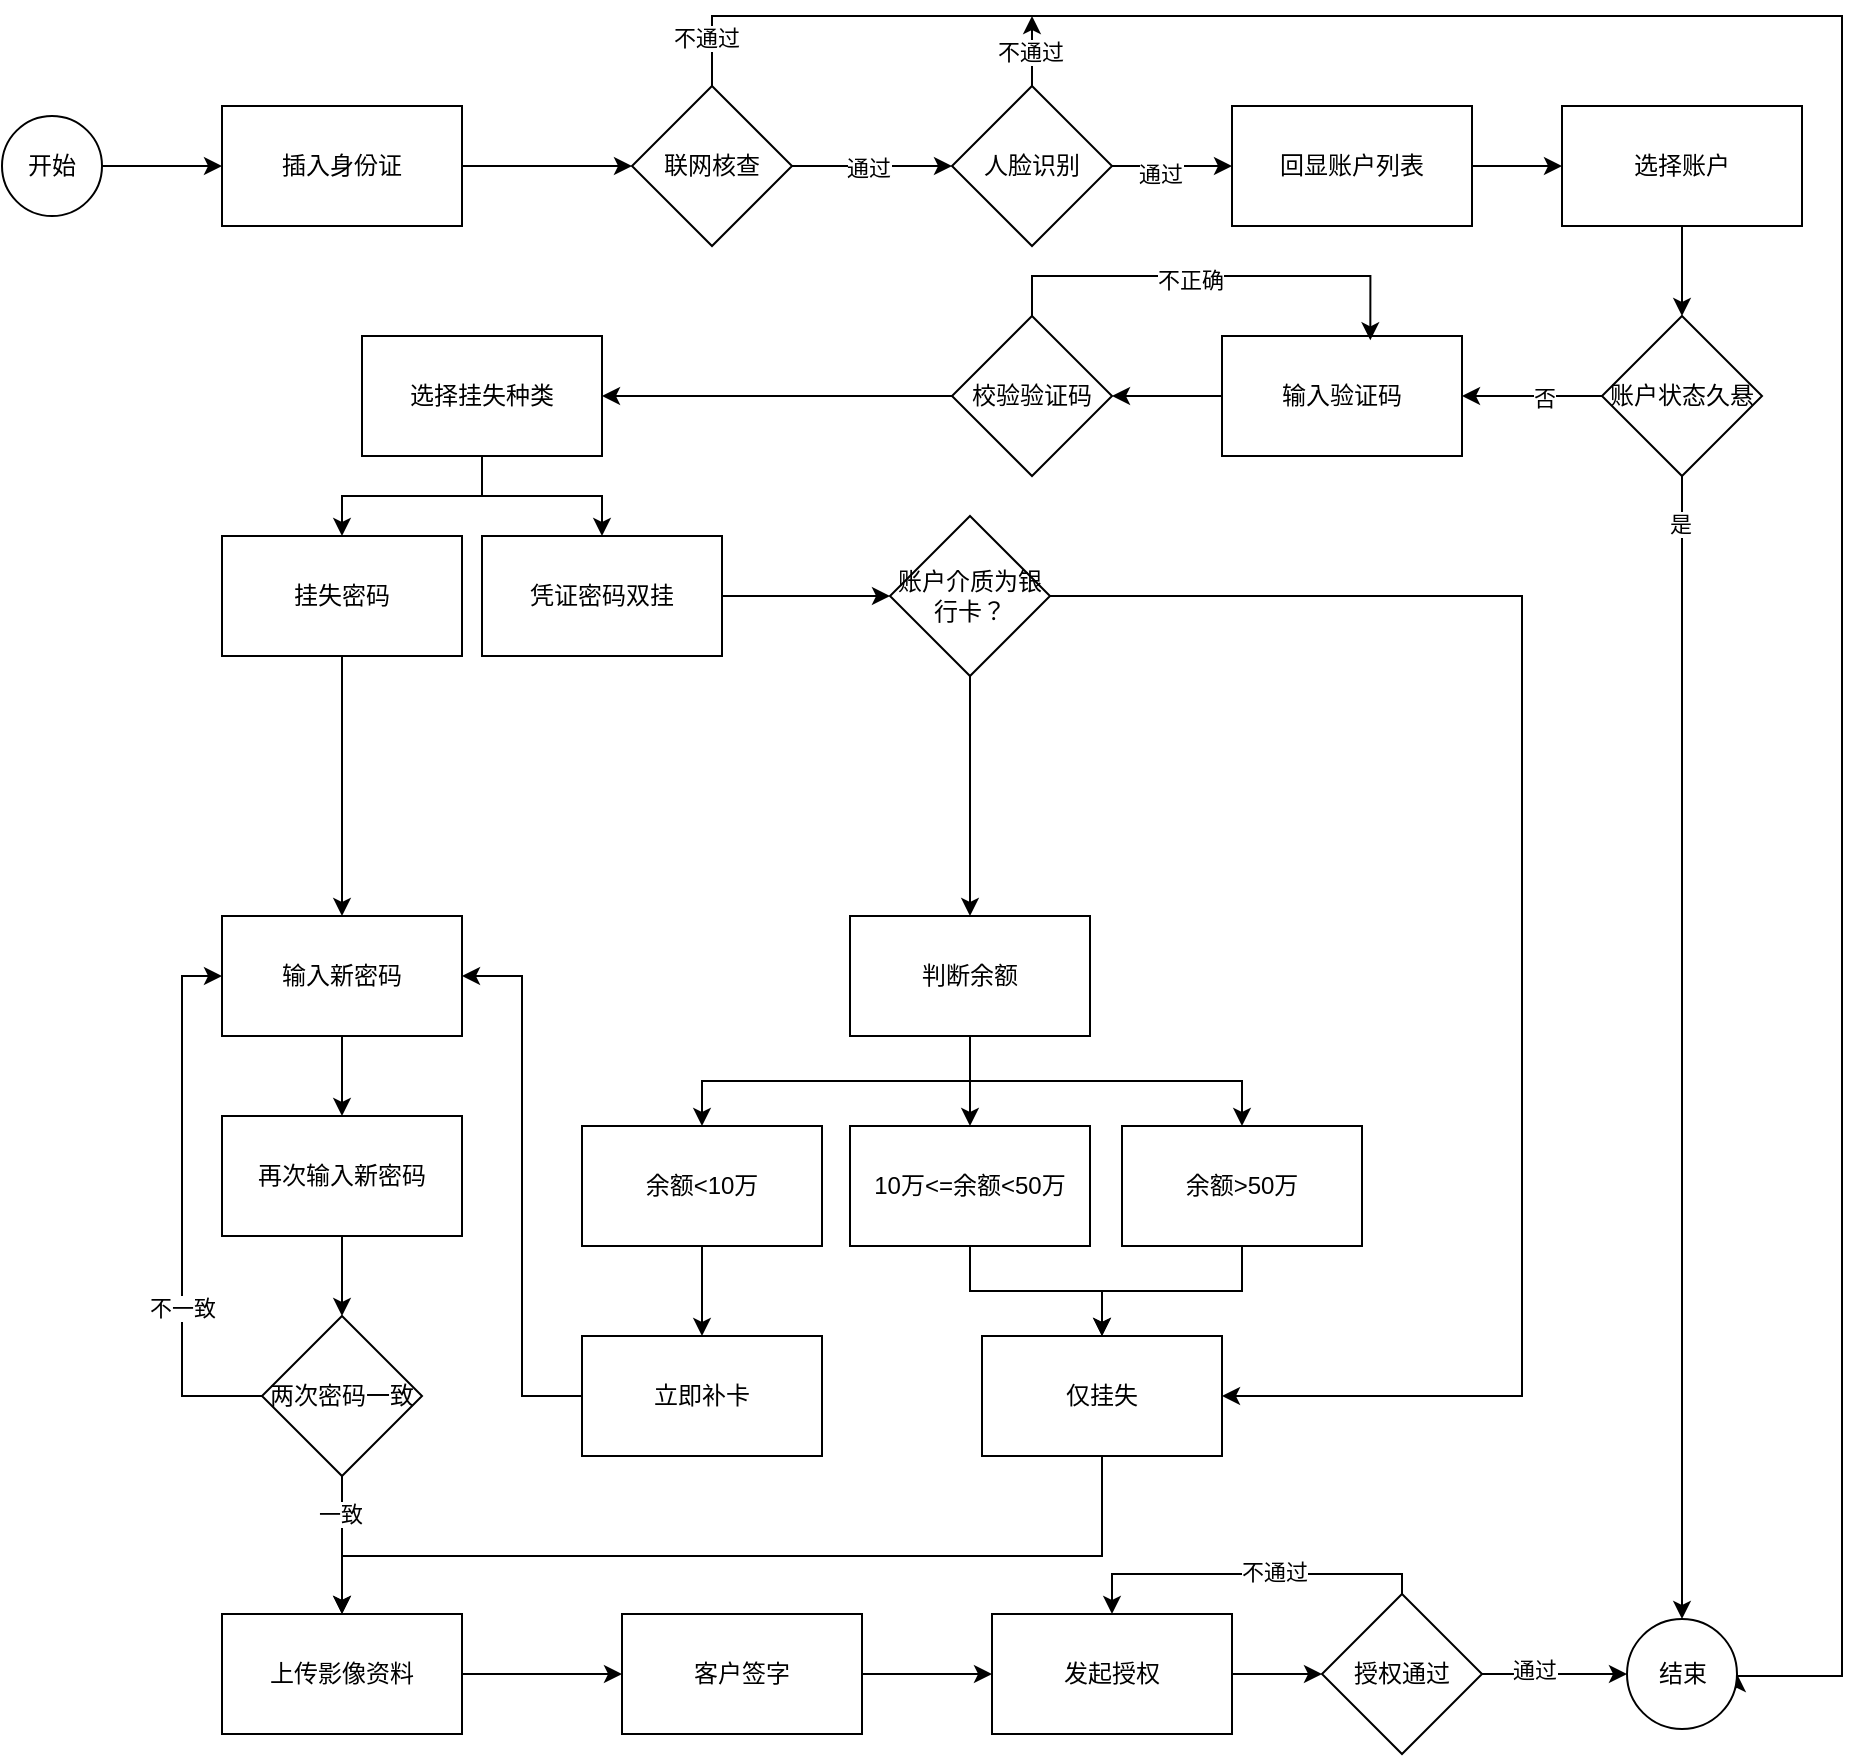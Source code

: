 <mxfile version="25.0.3">
  <diagram name="第 1 页" id="KlER4jMWqLEADxzepGhq">
    <mxGraphModel dx="2380" dy="1067" grid="1" gridSize="10" guides="1" tooltips="1" connect="1" arrows="1" fold="1" page="1" pageScale="1" pageWidth="827" pageHeight="1169" math="0" shadow="0">
      <root>
        <mxCell id="0" />
        <mxCell id="1" parent="0" />
        <mxCell id="2QBvfWVRScokN3zeO-RB-6" value="" style="edgeStyle=orthogonalEdgeStyle;rounded=0;orthogonalLoop=1;jettySize=auto;html=1;" edge="1" parent="1" source="2QBvfWVRScokN3zeO-RB-1" target="2QBvfWVRScokN3zeO-RB-5">
          <mxGeometry relative="1" as="geometry" />
        </mxCell>
        <mxCell id="2QBvfWVRScokN3zeO-RB-1" value="开始" style="ellipse;whiteSpace=wrap;html=1;aspect=fixed;" vertex="1" parent="1">
          <mxGeometry x="70" y="110" width="50" height="50" as="geometry" />
        </mxCell>
        <mxCell id="2QBvfWVRScokN3zeO-RB-10" value="" style="edgeStyle=orthogonalEdgeStyle;rounded=0;orthogonalLoop=1;jettySize=auto;html=1;" edge="1" parent="1" source="2QBvfWVRScokN3zeO-RB-5" target="2QBvfWVRScokN3zeO-RB-9">
          <mxGeometry relative="1" as="geometry" />
        </mxCell>
        <mxCell id="2QBvfWVRScokN3zeO-RB-5" value="插入身份证" style="whiteSpace=wrap;html=1;" vertex="1" parent="1">
          <mxGeometry x="180" y="105" width="120" height="60" as="geometry" />
        </mxCell>
        <mxCell id="2QBvfWVRScokN3zeO-RB-12" value="" style="edgeStyle=orthogonalEdgeStyle;rounded=0;orthogonalLoop=1;jettySize=auto;html=1;" edge="1" parent="1" source="2QBvfWVRScokN3zeO-RB-9" target="2QBvfWVRScokN3zeO-RB-11">
          <mxGeometry relative="1" as="geometry" />
        </mxCell>
        <mxCell id="2QBvfWVRScokN3zeO-RB-36" value="通过" style="edgeLabel;html=1;align=center;verticalAlign=middle;resizable=0;points=[];" vertex="1" connectable="0" parent="2QBvfWVRScokN3zeO-RB-12">
          <mxGeometry x="-0.05" y="-1" relative="1" as="geometry">
            <mxPoint as="offset" />
          </mxGeometry>
        </mxCell>
        <mxCell id="2QBvfWVRScokN3zeO-RB-122" style="edgeStyle=orthogonalEdgeStyle;rounded=0;orthogonalLoop=1;jettySize=auto;html=1;entryX=1;entryY=0.5;entryDx=0;entryDy=0;" edge="1" parent="1" source="2QBvfWVRScokN3zeO-RB-9" target="2QBvfWVRScokN3zeO-RB-32">
          <mxGeometry relative="1" as="geometry">
            <Array as="points">
              <mxPoint x="425" y="60" />
              <mxPoint x="990" y="60" />
              <mxPoint x="990" y="890" />
            </Array>
          </mxGeometry>
        </mxCell>
        <mxCell id="2QBvfWVRScokN3zeO-RB-125" value="不通过" style="edgeLabel;html=1;align=center;verticalAlign=middle;resizable=0;points=[];" vertex="1" connectable="0" parent="2QBvfWVRScokN3zeO-RB-122">
          <mxGeometry x="-0.967" y="3" relative="1" as="geometry">
            <mxPoint as="offset" />
          </mxGeometry>
        </mxCell>
        <mxCell id="2QBvfWVRScokN3zeO-RB-9" value="联网核查" style="rhombus;whiteSpace=wrap;html=1;" vertex="1" parent="1">
          <mxGeometry x="385" y="95" width="80" height="80" as="geometry" />
        </mxCell>
        <mxCell id="2QBvfWVRScokN3zeO-RB-14" value="" style="edgeStyle=orthogonalEdgeStyle;rounded=0;orthogonalLoop=1;jettySize=auto;html=1;" edge="1" parent="1" source="2QBvfWVRScokN3zeO-RB-11" target="2QBvfWVRScokN3zeO-RB-13">
          <mxGeometry relative="1" as="geometry" />
        </mxCell>
        <mxCell id="2QBvfWVRScokN3zeO-RB-37" value="通过" style="edgeLabel;html=1;align=center;verticalAlign=middle;resizable=0;points=[];" vertex="1" connectable="0" parent="2QBvfWVRScokN3zeO-RB-14">
          <mxGeometry x="-0.2" y="-4" relative="1" as="geometry">
            <mxPoint as="offset" />
          </mxGeometry>
        </mxCell>
        <mxCell id="2QBvfWVRScokN3zeO-RB-123" style="edgeStyle=orthogonalEdgeStyle;rounded=0;orthogonalLoop=1;jettySize=auto;html=1;" edge="1" parent="1" source="2QBvfWVRScokN3zeO-RB-11">
          <mxGeometry relative="1" as="geometry">
            <mxPoint x="585" y="60" as="targetPoint" />
          </mxGeometry>
        </mxCell>
        <mxCell id="2QBvfWVRScokN3zeO-RB-124" value="不通过" style="edgeLabel;html=1;align=center;verticalAlign=middle;resizable=0;points=[];" vertex="1" connectable="0" parent="2QBvfWVRScokN3zeO-RB-123">
          <mxGeometry x="-0.155" y="1" relative="1" as="geometry">
            <mxPoint y="-2" as="offset" />
          </mxGeometry>
        </mxCell>
        <mxCell id="2QBvfWVRScokN3zeO-RB-11" value="人脸识别" style="rhombus;whiteSpace=wrap;html=1;" vertex="1" parent="1">
          <mxGeometry x="545" y="95" width="80" height="80" as="geometry" />
        </mxCell>
        <mxCell id="2QBvfWVRScokN3zeO-RB-115" value="" style="edgeStyle=orthogonalEdgeStyle;rounded=0;orthogonalLoop=1;jettySize=auto;html=1;" edge="1" parent="1" source="2QBvfWVRScokN3zeO-RB-13" target="2QBvfWVRScokN3zeO-RB-114">
          <mxGeometry relative="1" as="geometry" />
        </mxCell>
        <mxCell id="2QBvfWVRScokN3zeO-RB-13" value="回显账户列表" style="whiteSpace=wrap;html=1;" vertex="1" parent="1">
          <mxGeometry x="685" y="105" width="120" height="60" as="geometry" />
        </mxCell>
        <mxCell id="2QBvfWVRScokN3zeO-RB-32" value="结束" style="ellipse;whiteSpace=wrap;html=1;" vertex="1" parent="1">
          <mxGeometry x="882.5" y="861.5" width="55" height="55" as="geometry" />
        </mxCell>
        <mxCell id="2QBvfWVRScokN3zeO-RB-60" value="" style="edgeStyle=orthogonalEdgeStyle;rounded=0;orthogonalLoop=1;jettySize=auto;html=1;" edge="1" parent="1" source="2QBvfWVRScokN3zeO-RB-57" target="2QBvfWVRScokN3zeO-RB-59">
          <mxGeometry relative="1" as="geometry" />
        </mxCell>
        <mxCell id="2QBvfWVRScokN3zeO-RB-57" value="输入验证码" style="whiteSpace=wrap;html=1;" vertex="1" parent="1">
          <mxGeometry x="680" y="220" width="120" height="60" as="geometry" />
        </mxCell>
        <mxCell id="2QBvfWVRScokN3zeO-RB-63" value="" style="edgeStyle=orthogonalEdgeStyle;rounded=0;orthogonalLoop=1;jettySize=auto;html=1;" edge="1" parent="1" source="2QBvfWVRScokN3zeO-RB-59" target="2QBvfWVRScokN3zeO-RB-62">
          <mxGeometry relative="1" as="geometry" />
        </mxCell>
        <mxCell id="2QBvfWVRScokN3zeO-RB-59" value="校验验证码" style="rhombus;whiteSpace=wrap;html=1;" vertex="1" parent="1">
          <mxGeometry x="545" y="210" width="80" height="80" as="geometry" />
        </mxCell>
        <mxCell id="2QBvfWVRScokN3zeO-RB-65" value="" style="edgeStyle=orthogonalEdgeStyle;rounded=0;orthogonalLoop=1;jettySize=auto;html=1;" edge="1" parent="1" source="2QBvfWVRScokN3zeO-RB-62" target="2QBvfWVRScokN3zeO-RB-64">
          <mxGeometry relative="1" as="geometry" />
        </mxCell>
        <mxCell id="2QBvfWVRScokN3zeO-RB-85" value="" style="edgeStyle=orthogonalEdgeStyle;rounded=0;orthogonalLoop=1;jettySize=auto;html=1;" edge="1" parent="1" source="2QBvfWVRScokN3zeO-RB-62" target="2QBvfWVRScokN3zeO-RB-66">
          <mxGeometry relative="1" as="geometry" />
        </mxCell>
        <mxCell id="2QBvfWVRScokN3zeO-RB-62" value="选择挂失种类" style="whiteSpace=wrap;html=1;" vertex="1" parent="1">
          <mxGeometry x="250" y="220" width="120" height="60" as="geometry" />
        </mxCell>
        <mxCell id="2QBvfWVRScokN3zeO-RB-69" value="" style="edgeStyle=orthogonalEdgeStyle;rounded=0;orthogonalLoop=1;jettySize=auto;html=1;" edge="1" parent="1" source="2QBvfWVRScokN3zeO-RB-64" target="2QBvfWVRScokN3zeO-RB-68">
          <mxGeometry relative="1" as="geometry" />
        </mxCell>
        <mxCell id="2QBvfWVRScokN3zeO-RB-64" value="挂失密码" style="whiteSpace=wrap;html=1;" vertex="1" parent="1">
          <mxGeometry x="180" y="320" width="120" height="60" as="geometry" />
        </mxCell>
        <mxCell id="2QBvfWVRScokN3zeO-RB-130" value="" style="edgeStyle=orthogonalEdgeStyle;rounded=0;orthogonalLoop=1;jettySize=auto;html=1;" edge="1" parent="1" source="2QBvfWVRScokN3zeO-RB-66" target="2QBvfWVRScokN3zeO-RB-129">
          <mxGeometry relative="1" as="geometry" />
        </mxCell>
        <mxCell id="2QBvfWVRScokN3zeO-RB-66" value="凭证密码双挂" style="whiteSpace=wrap;html=1;" vertex="1" parent="1">
          <mxGeometry x="310" y="320" width="120" height="60" as="geometry" />
        </mxCell>
        <mxCell id="2QBvfWVRScokN3zeO-RB-71" value="" style="edgeStyle=orthogonalEdgeStyle;rounded=0;orthogonalLoop=1;jettySize=auto;html=1;" edge="1" parent="1" source="2QBvfWVRScokN3zeO-RB-68" target="2QBvfWVRScokN3zeO-RB-70">
          <mxGeometry relative="1" as="geometry" />
        </mxCell>
        <mxCell id="2QBvfWVRScokN3zeO-RB-68" value="输入新密码" style="whiteSpace=wrap;html=1;" vertex="1" parent="1">
          <mxGeometry x="180" y="510" width="120" height="60" as="geometry" />
        </mxCell>
        <mxCell id="2QBvfWVRScokN3zeO-RB-73" value="" style="edgeStyle=orthogonalEdgeStyle;rounded=0;orthogonalLoop=1;jettySize=auto;html=1;" edge="1" parent="1" source="2QBvfWVRScokN3zeO-RB-70" target="2QBvfWVRScokN3zeO-RB-72">
          <mxGeometry relative="1" as="geometry" />
        </mxCell>
        <mxCell id="2QBvfWVRScokN3zeO-RB-70" value="再次输入新密码" style="whiteSpace=wrap;html=1;" vertex="1" parent="1">
          <mxGeometry x="180" y="610" width="120" height="60" as="geometry" />
        </mxCell>
        <mxCell id="2QBvfWVRScokN3zeO-RB-95" value="" style="edgeStyle=orthogonalEdgeStyle;rounded=0;orthogonalLoop=1;jettySize=auto;html=1;" edge="1" parent="1" source="2QBvfWVRScokN3zeO-RB-72" target="2QBvfWVRScokN3zeO-RB-94">
          <mxGeometry relative="1" as="geometry" />
        </mxCell>
        <mxCell id="2QBvfWVRScokN3zeO-RB-107" value="一致" style="edgeLabel;html=1;align=center;verticalAlign=middle;resizable=0;points=[];" vertex="1" connectable="0" parent="2QBvfWVRScokN3zeO-RB-95">
          <mxGeometry x="-0.45" y="-1" relative="1" as="geometry">
            <mxPoint as="offset" />
          </mxGeometry>
        </mxCell>
        <mxCell id="2QBvfWVRScokN3zeO-RB-108" style="edgeStyle=orthogonalEdgeStyle;rounded=0;orthogonalLoop=1;jettySize=auto;html=1;entryX=0;entryY=0.5;entryDx=0;entryDy=0;exitX=0;exitY=0.5;exitDx=0;exitDy=0;" edge="1" parent="1" source="2QBvfWVRScokN3zeO-RB-72" target="2QBvfWVRScokN3zeO-RB-68">
          <mxGeometry relative="1" as="geometry" />
        </mxCell>
        <mxCell id="2QBvfWVRScokN3zeO-RB-109" value="不一致" style="edgeLabel;html=1;align=center;verticalAlign=middle;resizable=0;points=[];" vertex="1" connectable="0" parent="2QBvfWVRScokN3zeO-RB-108">
          <mxGeometry x="-0.378" relative="1" as="geometry">
            <mxPoint as="offset" />
          </mxGeometry>
        </mxCell>
        <mxCell id="2QBvfWVRScokN3zeO-RB-72" value="两次密码一致" style="rhombus;whiteSpace=wrap;html=1;" vertex="1" parent="1">
          <mxGeometry x="200" y="710" width="80" height="80" as="geometry" />
        </mxCell>
        <mxCell id="2QBvfWVRScokN3zeO-RB-81" value="" style="edgeStyle=orthogonalEdgeStyle;rounded=0;orthogonalLoop=1;jettySize=auto;html=1;" edge="1" parent="1" source="2QBvfWVRScokN3zeO-RB-78" target="2QBvfWVRScokN3zeO-RB-80">
          <mxGeometry relative="1" as="geometry" />
        </mxCell>
        <mxCell id="2QBvfWVRScokN3zeO-RB-89" value="" style="edgeStyle=orthogonalEdgeStyle;rounded=0;orthogonalLoop=1;jettySize=auto;html=1;exitX=0.5;exitY=1;exitDx=0;exitDy=0;" edge="1" parent="1" source="2QBvfWVRScokN3zeO-RB-78" target="2QBvfWVRScokN3zeO-RB-88">
          <mxGeometry relative="1" as="geometry" />
        </mxCell>
        <mxCell id="2QBvfWVRScokN3zeO-RB-91" value="" style="edgeStyle=orthogonalEdgeStyle;rounded=0;orthogonalLoop=1;jettySize=auto;html=1;exitX=0.5;exitY=1;exitDx=0;exitDy=0;" edge="1" parent="1" source="2QBvfWVRScokN3zeO-RB-78" target="2QBvfWVRScokN3zeO-RB-90">
          <mxGeometry relative="1" as="geometry" />
        </mxCell>
        <mxCell id="2QBvfWVRScokN3zeO-RB-78" value="判断余额" style="whiteSpace=wrap;html=1;" vertex="1" parent="1">
          <mxGeometry x="494" y="510" width="120" height="60" as="geometry" />
        </mxCell>
        <mxCell id="2QBvfWVRScokN3zeO-RB-111" style="edgeStyle=orthogonalEdgeStyle;rounded=0;orthogonalLoop=1;jettySize=auto;html=1;entryX=0.5;entryY=0;entryDx=0;entryDy=0;" edge="1" parent="1" source="2QBvfWVRScokN3zeO-RB-80" target="2QBvfWVRScokN3zeO-RB-110">
          <mxGeometry relative="1" as="geometry" />
        </mxCell>
        <mxCell id="2QBvfWVRScokN3zeO-RB-80" value="10万&amp;lt;=余额&amp;lt;50万" style="whiteSpace=wrap;html=1;" vertex="1" parent="1">
          <mxGeometry x="494" y="615" width="120" height="60" as="geometry" />
        </mxCell>
        <mxCell id="2QBvfWVRScokN3zeO-RB-93" style="edgeStyle=orthogonalEdgeStyle;rounded=0;orthogonalLoop=1;jettySize=auto;html=1;entryX=1;entryY=0.5;entryDx=0;entryDy=0;" edge="1" parent="1" source="2QBvfWVRScokN3zeO-RB-86" target="2QBvfWVRScokN3zeO-RB-68">
          <mxGeometry relative="1" as="geometry" />
        </mxCell>
        <mxCell id="2QBvfWVRScokN3zeO-RB-86" value="立即补卡" style="whiteSpace=wrap;html=1;" vertex="1" parent="1">
          <mxGeometry x="360" y="720" width="120" height="60" as="geometry" />
        </mxCell>
        <mxCell id="2QBvfWVRScokN3zeO-RB-112" style="edgeStyle=orthogonalEdgeStyle;rounded=0;orthogonalLoop=1;jettySize=auto;html=1;entryX=0.5;entryY=0;entryDx=0;entryDy=0;" edge="1" parent="1" source="2QBvfWVRScokN3zeO-RB-88" target="2QBvfWVRScokN3zeO-RB-110">
          <mxGeometry relative="1" as="geometry" />
        </mxCell>
        <mxCell id="2QBvfWVRScokN3zeO-RB-88" value="余额&amp;gt;50万" style="whiteSpace=wrap;html=1;" vertex="1" parent="1">
          <mxGeometry x="630" y="615" width="120" height="60" as="geometry" />
        </mxCell>
        <mxCell id="2QBvfWVRScokN3zeO-RB-92" value="" style="edgeStyle=orthogonalEdgeStyle;rounded=0;orthogonalLoop=1;jettySize=auto;html=1;" edge="1" parent="1" source="2QBvfWVRScokN3zeO-RB-90" target="2QBvfWVRScokN3zeO-RB-86">
          <mxGeometry relative="1" as="geometry" />
        </mxCell>
        <mxCell id="2QBvfWVRScokN3zeO-RB-90" value="余额&amp;lt;10万" style="whiteSpace=wrap;html=1;" vertex="1" parent="1">
          <mxGeometry x="360" y="615" width="120" height="60" as="geometry" />
        </mxCell>
        <mxCell id="2QBvfWVRScokN3zeO-RB-97" value="" style="edgeStyle=orthogonalEdgeStyle;rounded=0;orthogonalLoop=1;jettySize=auto;html=1;" edge="1" parent="1" source="2QBvfWVRScokN3zeO-RB-94" target="2QBvfWVRScokN3zeO-RB-96">
          <mxGeometry relative="1" as="geometry" />
        </mxCell>
        <mxCell id="2QBvfWVRScokN3zeO-RB-94" value="上传影像资料" style="whiteSpace=wrap;html=1;" vertex="1" parent="1">
          <mxGeometry x="180" y="859" width="120" height="60" as="geometry" />
        </mxCell>
        <mxCell id="2QBvfWVRScokN3zeO-RB-101" value="" style="edgeStyle=orthogonalEdgeStyle;rounded=0;orthogonalLoop=1;jettySize=auto;html=1;" edge="1" parent="1" source="2QBvfWVRScokN3zeO-RB-96" target="2QBvfWVRScokN3zeO-RB-100">
          <mxGeometry relative="1" as="geometry" />
        </mxCell>
        <mxCell id="2QBvfWVRScokN3zeO-RB-96" value="客户签字" style="whiteSpace=wrap;html=1;" vertex="1" parent="1">
          <mxGeometry x="380" y="859" width="120" height="60" as="geometry" />
        </mxCell>
        <mxCell id="2QBvfWVRScokN3zeO-RB-103" value="" style="edgeStyle=orthogonalEdgeStyle;rounded=0;orthogonalLoop=1;jettySize=auto;html=1;" edge="1" parent="1" source="2QBvfWVRScokN3zeO-RB-98" target="2QBvfWVRScokN3zeO-RB-32">
          <mxGeometry relative="1" as="geometry" />
        </mxCell>
        <mxCell id="2QBvfWVRScokN3zeO-RB-106" value="通过" style="edgeLabel;html=1;align=center;verticalAlign=middle;resizable=0;points=[];" vertex="1" connectable="0" parent="2QBvfWVRScokN3zeO-RB-103">
          <mxGeometry x="-0.284" y="2" relative="1" as="geometry">
            <mxPoint as="offset" />
          </mxGeometry>
        </mxCell>
        <mxCell id="2QBvfWVRScokN3zeO-RB-104" style="edgeStyle=orthogonalEdgeStyle;rounded=0;orthogonalLoop=1;jettySize=auto;html=1;entryX=0.5;entryY=0;entryDx=0;entryDy=0;" edge="1" parent="1" source="2QBvfWVRScokN3zeO-RB-98" target="2QBvfWVRScokN3zeO-RB-100">
          <mxGeometry relative="1" as="geometry">
            <Array as="points">
              <mxPoint x="770" y="839" />
              <mxPoint x="625" y="839" />
            </Array>
          </mxGeometry>
        </mxCell>
        <mxCell id="2QBvfWVRScokN3zeO-RB-105" value="不通过" style="edgeLabel;html=1;align=center;verticalAlign=middle;resizable=0;points=[];" vertex="1" connectable="0" parent="2QBvfWVRScokN3zeO-RB-104">
          <mxGeometry x="-0.154" y="-1" relative="1" as="geometry">
            <mxPoint as="offset" />
          </mxGeometry>
        </mxCell>
        <mxCell id="2QBvfWVRScokN3zeO-RB-98" value="授权通过" style="rhombus;whiteSpace=wrap;html=1;" vertex="1" parent="1">
          <mxGeometry x="730" y="849" width="80" height="80" as="geometry" />
        </mxCell>
        <mxCell id="2QBvfWVRScokN3zeO-RB-102" value="" style="edgeStyle=orthogonalEdgeStyle;rounded=0;orthogonalLoop=1;jettySize=auto;html=1;" edge="1" parent="1" source="2QBvfWVRScokN3zeO-RB-100" target="2QBvfWVRScokN3zeO-RB-98">
          <mxGeometry relative="1" as="geometry" />
        </mxCell>
        <mxCell id="2QBvfWVRScokN3zeO-RB-100" value="发起授权" style="whiteSpace=wrap;html=1;" vertex="1" parent="1">
          <mxGeometry x="565" y="859" width="120" height="60" as="geometry" />
        </mxCell>
        <mxCell id="2QBvfWVRScokN3zeO-RB-113" style="edgeStyle=orthogonalEdgeStyle;rounded=0;orthogonalLoop=1;jettySize=auto;html=1;entryX=0.5;entryY=0;entryDx=0;entryDy=0;" edge="1" parent="1" source="2QBvfWVRScokN3zeO-RB-110" target="2QBvfWVRScokN3zeO-RB-94">
          <mxGeometry relative="1" as="geometry">
            <Array as="points">
              <mxPoint x="620" y="830" />
              <mxPoint x="240" y="830" />
            </Array>
          </mxGeometry>
        </mxCell>
        <mxCell id="2QBvfWVRScokN3zeO-RB-110" value="仅挂失" style="whiteSpace=wrap;html=1;" vertex="1" parent="1">
          <mxGeometry x="560" y="720" width="120" height="60" as="geometry" />
        </mxCell>
        <mxCell id="2QBvfWVRScokN3zeO-RB-117" value="" style="edgeStyle=orthogonalEdgeStyle;rounded=0;orthogonalLoop=1;jettySize=auto;html=1;" edge="1" parent="1" source="2QBvfWVRScokN3zeO-RB-114" target="2QBvfWVRScokN3zeO-RB-116">
          <mxGeometry relative="1" as="geometry" />
        </mxCell>
        <mxCell id="2QBvfWVRScokN3zeO-RB-114" value="选择账户" style="whiteSpace=wrap;html=1;" vertex="1" parent="1">
          <mxGeometry x="850" y="105" width="120" height="60" as="geometry" />
        </mxCell>
        <mxCell id="2QBvfWVRScokN3zeO-RB-118" value="" style="edgeStyle=orthogonalEdgeStyle;rounded=0;orthogonalLoop=1;jettySize=auto;html=1;" edge="1" parent="1" source="2QBvfWVRScokN3zeO-RB-116" target="2QBvfWVRScokN3zeO-RB-57">
          <mxGeometry relative="1" as="geometry" />
        </mxCell>
        <mxCell id="2QBvfWVRScokN3zeO-RB-119" value="否" style="edgeLabel;html=1;align=center;verticalAlign=middle;resizable=0;points=[];" vertex="1" connectable="0" parent="2QBvfWVRScokN3zeO-RB-118">
          <mxGeometry x="-0.171" y="1" relative="1" as="geometry">
            <mxPoint as="offset" />
          </mxGeometry>
        </mxCell>
        <mxCell id="2QBvfWVRScokN3zeO-RB-120" style="edgeStyle=orthogonalEdgeStyle;rounded=0;orthogonalLoop=1;jettySize=auto;html=1;" edge="1" parent="1" source="2QBvfWVRScokN3zeO-RB-116" target="2QBvfWVRScokN3zeO-RB-32">
          <mxGeometry relative="1" as="geometry" />
        </mxCell>
        <mxCell id="2QBvfWVRScokN3zeO-RB-121" value="是" style="edgeLabel;html=1;align=center;verticalAlign=middle;resizable=0;points=[];" vertex="1" connectable="0" parent="2QBvfWVRScokN3zeO-RB-120">
          <mxGeometry x="-0.917" y="-1" relative="1" as="geometry">
            <mxPoint as="offset" />
          </mxGeometry>
        </mxCell>
        <mxCell id="2QBvfWVRScokN3zeO-RB-116" value="账户状态久悬" style="rhombus;whiteSpace=wrap;html=1;" vertex="1" parent="1">
          <mxGeometry x="870" y="210" width="80" height="80" as="geometry" />
        </mxCell>
        <mxCell id="2QBvfWVRScokN3zeO-RB-127" style="edgeStyle=orthogonalEdgeStyle;rounded=0;orthogonalLoop=1;jettySize=auto;html=1;entryX=0.618;entryY=0.036;entryDx=0;entryDy=0;entryPerimeter=0;" edge="1" parent="1" source="2QBvfWVRScokN3zeO-RB-59" target="2QBvfWVRScokN3zeO-RB-57">
          <mxGeometry relative="1" as="geometry">
            <Array as="points">
              <mxPoint x="585" y="190" />
              <mxPoint x="754" y="190" />
            </Array>
          </mxGeometry>
        </mxCell>
        <mxCell id="2QBvfWVRScokN3zeO-RB-128" value="不正确" style="edgeLabel;html=1;align=center;verticalAlign=middle;resizable=0;points=[];" vertex="1" connectable="0" parent="2QBvfWVRScokN3zeO-RB-127">
          <mxGeometry x="-0.11" y="-2" relative="1" as="geometry">
            <mxPoint as="offset" />
          </mxGeometry>
        </mxCell>
        <mxCell id="2QBvfWVRScokN3zeO-RB-131" style="edgeStyle=orthogonalEdgeStyle;rounded=0;orthogonalLoop=1;jettySize=auto;html=1;" edge="1" parent="1" source="2QBvfWVRScokN3zeO-RB-129" target="2QBvfWVRScokN3zeO-RB-78">
          <mxGeometry relative="1" as="geometry" />
        </mxCell>
        <mxCell id="2QBvfWVRScokN3zeO-RB-132" style="edgeStyle=orthogonalEdgeStyle;rounded=0;orthogonalLoop=1;jettySize=auto;html=1;entryX=1;entryY=0.5;entryDx=0;entryDy=0;" edge="1" parent="1" source="2QBvfWVRScokN3zeO-RB-129" target="2QBvfWVRScokN3zeO-RB-110">
          <mxGeometry relative="1" as="geometry">
            <Array as="points">
              <mxPoint x="830" y="350" />
              <mxPoint x="830" y="750" />
            </Array>
          </mxGeometry>
        </mxCell>
        <mxCell id="2QBvfWVRScokN3zeO-RB-129" value="账户介质为银行卡？" style="rhombus;whiteSpace=wrap;html=1;" vertex="1" parent="1">
          <mxGeometry x="514" y="310" width="80" height="80" as="geometry" />
        </mxCell>
      </root>
    </mxGraphModel>
  </diagram>
</mxfile>
